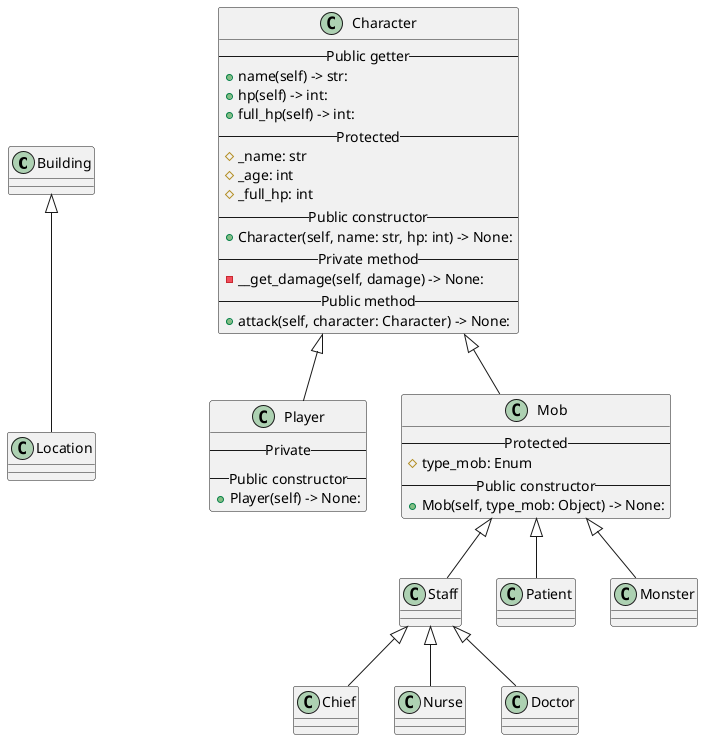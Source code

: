 @startuml

Building <|-- Location

Character <|-- Player
Character <|-- Mob
Mob <|-- Staff
Mob <|-- Patient
Mob <|-- Monster

Staff <|-- Chief
Staff <|-- Nurse
Staff <|-- Doctor

class Character{
    --Public getter--
    +name(self) -> str:
    +hp(self) -> int:
    +full_hp(self) -> int:
    --Protected--
    #_name: str
    #_age: int
    #_full_hp: int
    --Public constructor--
    +Character(self, name: str, hp: int) -> None:
'    --Public method--
    --Private method--
    -__get_damage(self, damage) -> None:
    --Public method--
    +attack(self, character: Character) -> None:
}


class Player{
    --Private--
    --Public constructor--
    +Player(self) -> None:
}

class Mob{
    --Protected--
    #type_mob: Enum
    --Public constructor--
    +Mob(self, type_mob: Object) -> None:
}

@enduml